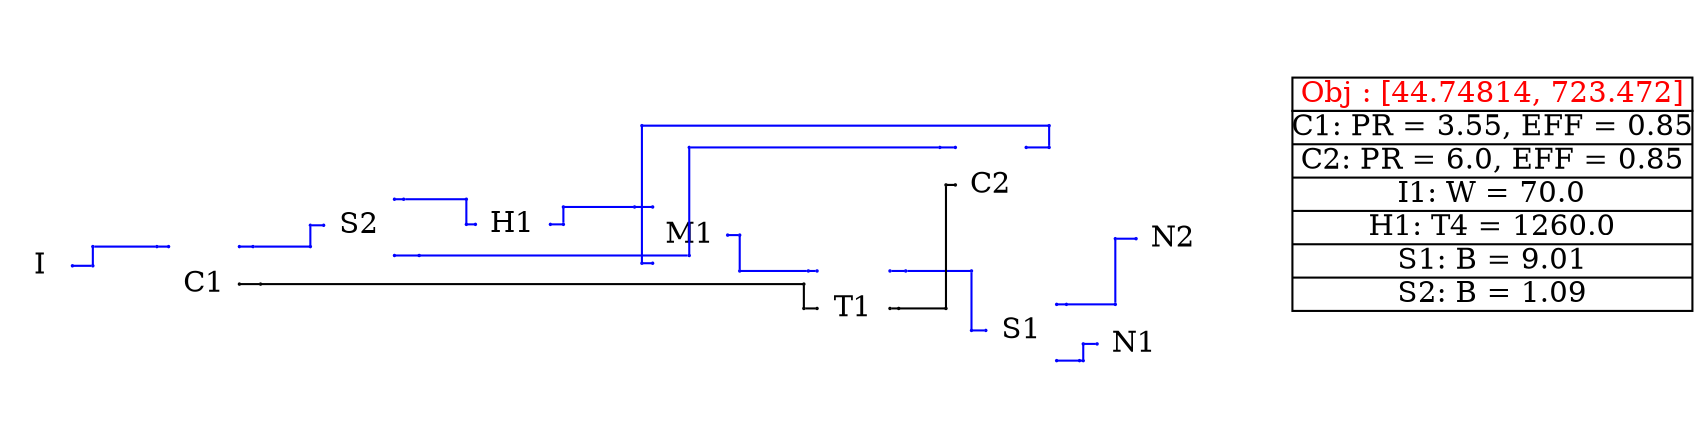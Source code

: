 graph sample22 {
	sizeNode1 [label="" color=white fixedsize=true height=0.01 pos="0,0!" shape=point width=0.01]
	sizeNode2 [label="" color=white fixedsize=true height=0.01 pos="7.888888888888889,2.69125!" shape=point width=0.01]
	configuration [label="{C1:  PR = 3.55, EFF = 0.85|C2:  PR = 6.0, EFF = 0.85|I1:  W = 70.0|H1:  T4 = 1260.0|S1:  B = 9.01|S2:  B = 1.09}" color=black fixedsize=true height=1.3333333333333333 pos="9.88888888888889,1.345625!" shape=record width=2.6666666666666665]
	obj [label="Obj : [44.74814, 723.472]" color=black fixedsize=true fontcolor=red height=0.2222222222222222 pos="9.88888888888889,2.1234027777777778!" shape=box width=2.6666666666666665]
	graph [layout=neato overlap=true]
	1 [label="" color=white height=0 image="C:\Users\57725\Desktop\work\component\\I.png" pos="0.207068775222771,0.9797708882541443!" shape=box width=0]
	"1Label" [label=I color=white fixedsize=true height=0.2222222222222222 pos="0.207068775222771,0.9797708882541443!" shape=box style=filled width=0.2222222222222222]
	2 [label="" color=white height=0 image="C:\Users\57725\Desktop\work\component\\C.png" pos="1.2993750796297792,0.8578351657990368!" shape=box width=0]
	"2Label" [label=C1 color=white fixedsize=true height=0.2222222222222222 pos="1.2993750796297792,0.8578351657990368!" shape=box style=filled width=0.2222222222222222]
	3 [label="" color=white height=0 image="C:\Users\57725\Desktop\work\component\\S.png" pos="2.3331501500631924,1.2499198284611113!" shape=box width=0]
	"3Label" [label=S2 color=white fixedsize=true height=0.2222222222222222 pos="2.3331501500631924,1.2499198284611113!" shape=box style=filled width=0.2222222222222222]
	4 [label="" color=white height=0 image="C:\Users\57725\Desktop\work\component\\T.png" pos="5.629563564701259,0.6954812353582027!" shape=box width=0]
	"4Label" [label=T1 color=white fixedsize=true height=0.2222222222222222 pos="5.629563564701259,0.6954812353582027!" shape=box style=filled width=0.2222222222222222]
	5 [label="" color=white height=0 image="C:\Users\57725\Desktop\work\component\\H.png" pos="3.358819649726324,1.2559970574841453!" shape=box width=0]
	"5Label" [label=H1 color=white fixedsize=true height=0.2222222222222222 pos="3.358819649726324,1.2559970574841453!" shape=box style=filled width=0.2222222222222222]
	6 [label="" color=white height=0 image="C:\Users\57725\Desktop\work\component\\C.png" pos="6.544592579890972,1.5189545045134822!" shape=box width=0]
	"6Label" [label=C2 color=white fixedsize=true height=0.2222222222222222 pos="6.544592579890972,1.5189545045134822!" shape=box style=filled width=0.2222222222222222]
	7 [label="" color=white height=0 image="C:\Users\57725\Desktop\work\component\\M.png" pos="4.540470133717692,1.184457446850059!" shape=box width=0]
	"7Label" [label=M1 color=white fixedsize=true height=0.2222222222222222 pos="4.540470133717692,1.184457446850059!" shape=box style=filled width=0.2222222222222222]
	8 [label="" color=white height=0 image="C:\Users\57725\Desktop\work\component\\S.png" pos="6.747629109221104,0.5490136797865005!" shape=box width=0]
	"8Label" [label=S1 color=white fixedsize=true height=0.2222222222222222 pos="6.747629109221104,0.5490136797865005!" shape=box style=filled width=0.2222222222222222]
	9 [label="" color=white height=0 image="C:\Users\57725\Desktop\work\component\\N.png" pos="7.503398751294706,0.4590266300696702!" shape=box width=0]
	"9Label" [label=N1 color=white fixedsize=true height=0.2222222222222222 pos="7.503398751294706,0.4590266300696702!" shape=box style=filled width=0.2222222222222222]
	10 [label="" color=white height=0 image="C:\Users\57725\Desktop\work\component\\N.png" pos="7.763290314222136,1.16053521797088!" shape=box width=0]
	"10Label" [label=N2 color=white fixedsize=true height=0.2222222222222222 pos="7.763290314222136,1.16053521797088!" shape=box style=filled width=0.2222222222222222]
	"1_e" [label="" color=blue fixedsize=true height=0.01 pos="0.4223465530005488,0.9797708882541443!" shape=point width=0.01]
	"1s_e" [label="" color=blue fixedsize=true height=0.01 pos="0.5583984440796788,0.9797708882541443!" shape=point width=0.01]
	"1_e" -- "1s_e" [color=blue]
	C1_nw [label="" color=blue fixedsize=true height=0.01 pos="1.063263968518668,1.1078351657990368!" shape=point width=0.01]
	C1t_nw [label="" color=blue fixedsize=true height=0.01 pos="0.9851653691350134,1.1078351657990368!" shape=point width=0.01]
	C1_nw -- C1t_nw [color=blue]
	blankNode195 [label="" color=blue fixedsize=true height=0.01 pos="0.5583984440796788,1.1078351657990368!" shape=point width=0.01]
	"1s_e" -- blankNode195 [color=blue]
	blankNode195 -- C1t_nw [color=blue]
	C1_ne [label="" color=blue fixedsize=true height=0.01 pos="1.5354861907408903,1.1078351657990368!" shape=point width=0.01]
	C1s_ne [label="" color=blue fixedsize=true height=0.01 pos="1.6262657955087316,1.1078351657990368!" shape=point width=0.01]
	C1_ne -- C1s_ne [color=blue]
	S2_w [label="" color=blue fixedsize=true height=0.01 pos="2.097039038952081,1.2499198284611113!" shape=point width=0.01]
	S2t_w [label="" color=blue fixedsize=true height=0.01 pos="2.008478101182418,1.2499198284611113!" shape=point width=0.01]
	S2_w -- S2t_w [color=blue]
	blankNode196 [label="" color=blue fixedsize=true height=0.01 pos="2.008478101182418,1.1078351657990368!" shape=point width=0.01]
	C1s_ne -- blankNode196 [color=blue]
	blankNode196 -- S2t_w [color=blue]
	C1_e [label="" color=black fixedsize=true height=0.01 pos="1.5354861907408903,0.8578351657990368!" shape=point width=0.01]
	C1s_e [label="" color=black fixedsize=true height=0.01 pos="1.6763506909831176,0.8578351657990368!" shape=point width=0.01]
	C1_e -- C1s_e [color=black]
	T1_w [label="" color=black fixedsize=true height=0.01 pos="5.386508009145704,0.6954812353582027!" shape=point width=0.01]
	T1t_w [label="" color=black fixedsize=true height=0.01 pos="5.298497758218442,0.6954812353582027!" shape=point width=0.01]
	T1_w -- T1t_w [color=black]
	blankNode197 [label="" color=black fixedsize=true height=0.01 pos="5.298497758218442,0.8578351657990368!" shape=point width=0.01]
	C1s_e -- blankNode197 [color=black]
	blankNode197 -- T1t_w [color=black]
	S2_ne [label="" color=blue fixedsize=true height=0.01 pos="2.5692612611743035,1.4235309395722224!" shape=point width=0.01]
	S2s_ne [label="" color=blue fixedsize=true height=0.01 pos="2.6304451582649446,1.4235309395722224!" shape=point width=0.01]
	S2_ne -- S2s_ne [color=blue]
	H1_w [label="" color=blue fixedsize=true height=0.01 pos="3.108819649726324,1.2559970574841453!" shape=point width=0.01]
	H1t_w [label="" color=blue fixedsize=true height=0.01 pos="3.0484720870566764,1.2559970574841453!" shape=point width=0.01]
	H1_w -- H1t_w [color=blue]
	blankNode198 [label="" color=blue fixedsize=true height=0.01 pos="3.0484720870566764,1.4235309395722224!" shape=point width=0.01]
	S2s_ne -- blankNode198 [color=blue]
	blankNode198 -- H1t_w [color=blue]
	S2_se [label="" color=blue fixedsize=true height=0.01 pos="2.5692612611743035,1.0485309395722224!" shape=point width=0.01]
	S2s_se [label="" color=blue fixedsize=true height=0.01 pos="2.733812708843879,1.0485309395722224!" shape=point width=0.01]
	S2_se -- S2s_se [color=blue]
	C2_nw [label="" color=blue fixedsize=true height=0.01 pos="6.308481468779862,1.7689545045134822!" shape=point width=0.01]
	C2t_nw [label="" color=blue fixedsize=true height=0.01 pos="6.204646733389809,1.7689545045134822!" shape=point width=0.01]
	C2_nw -- C2t_nw [color=blue]
	blankNode199 [label="" color=blue fixedsize=true height=0.01 pos="4.534443471445073,1.0485309395722224!" shape=point width=0.01]
	blankNode200 [label="" color=blue fixedsize=true height=0.01 pos="4.534443471445073,1.7689545045134822!" shape=point width=0.01]
	S2s_se -- blankNode199 [color=blue]
	blankNode199 -- blankNode200 [color=blue]
	blankNode200 -- C2t_nw [color=blue]
	H1_e [label="" color=blue fixedsize=true height=0.01 pos="3.6088196497263234,1.2559970574841453!" shape=point width=0.01]
	H1s_e [label="" color=blue fixedsize=true height=0.01 pos="3.695334201637389,1.2559970574841453!" shape=point width=0.01]
	H1_e -- H1s_e [color=blue]
	M1_nw [label="" color=blue fixedsize=true height=0.01 pos="4.290470133717692,1.371957446850059!" shape=point width=0.01]
	M1t_nw [label="" color=blue fixedsize=true height=0.01 pos="4.169846773616232,1.371957446850059!" shape=point width=0.01]
	M1_nw -- M1t_nw [color=blue]
	blankNode201 [label="" color=blue fixedsize=true height=0.01 pos="3.695334201637389,1.371957446850059!" shape=point width=0.01]
	H1s_e -- blankNode201 [color=blue]
	blankNode201 -- M1t_nw [color=blue]
	M1_e [label="" color=blue fixedsize=true height=0.01 pos="4.790470133717692,1.184457446850059!" shape=point width=0.01]
	M1s_e [label="" color=blue fixedsize=true height=0.01 pos="4.870878394231568,1.184457446850059!" shape=point width=0.01]
	M1_e -- M1s_e [color=blue]
	T1_nw [label="" color=blue fixedsize=true height=0.01 pos="5.386508009145704,0.9454812353582027!" shape=point width=0.01]
	T1t_nw [label="" color=blue fixedsize=true height=0.01 pos="5.328412376213405,0.9454812353582027!" shape=point width=0.01]
	T1_nw -- T1t_nw [color=blue]
	blankNode202 [label="" color=blue fixedsize=true height=0.01 pos="4.870878394231568,0.9454812353582027!" shape=point width=0.01]
	M1s_e -- blankNode202 [color=blue]
	blankNode202 -- T1t_nw [color=blue]
	T1_ne [label="" color=blue fixedsize=true height=0.01 pos="5.8726191202568145,0.9454812353582027!" shape=point width=0.01]
	T1s_ne [label="" color=blue fixedsize=true height=0.01 pos="5.97750298159818,0.9454812353582027!" shape=point width=0.01]
	T1_ne -- T1s_ne [color=blue]
	S1_w [label="" color=blue fixedsize=true height=0.01 pos="6.511517998109992,0.5490136797865005!" shape=point width=0.01]
	S1t_w [label="" color=blue fixedsize=true height=0.01 pos="6.416028728667152,0.5490136797865005!" shape=point width=0.01]
	S1_w -- S1t_w [color=blue]
	blankNode203 [label="" color=blue fixedsize=true height=0.01 pos="6.416028728667152,0.9454812353582027!" shape=point width=0.01]
	T1s_ne -- blankNode203 [color=blue]
	blankNode203 -- S1t_w [color=blue]
	T1_e [label="" color=black fixedsize=true height=0.01 pos="5.8726191202568145,0.6954812353582027!" shape=point width=0.01]
	T1s_e [label="" color=black fixedsize=true height=0.01 pos="5.930931916365724,0.6954812353582027!" shape=point width=0.01]
	T1_e -- T1s_e [color=black]
	C2_w [label="" color=black fixedsize=true height=0.01 pos="6.308481468779862,1.5189545045134822!" shape=point width=0.01]
	C2t_w [label="" color=black fixedsize=true height=0.01 pos="6.245950848323819,1.5189545045134822!" shape=point width=0.01]
	C2_w -- C2t_w [color=black]
	blankNode204 [label="" color=black fixedsize=true height=0.01 pos="6.245950848323819,0.6954812353582027!" shape=point width=0.01]
	T1s_e -- blankNode204 [color=black]
	blankNode204 -- C2t_w [color=black]
	S1_se [label="" color=blue fixedsize=true height=0.01 pos="6.983740220332215,0.3476247908976116!" shape=point width=0.01]
	S1s_se [label="" color=blue fixedsize=true height=0.01 pos="7.136370221332413,0.3476247908976116!" shape=point width=0.01]
	S1_se -- S1s_se [color=blue]
	N1_w [label="" color=blue fixedsize=true height=0.01 pos="7.253398751294706,0.4590266300696702!" shape=point width=0.01]
	N1t_w [label="" color=blue fixedsize=true height=0.01 pos="7.161099242951274,0.4590266300696702!" shape=point width=0.01]
	N1_w -- N1t_w [color=blue]
	blankNode205 [label="" color=blue fixedsize=true height=0.01 pos="7.161099242951274,0.3476247908976116!" shape=point width=0.01]
	S1s_se -- blankNode205 [color=blue]
	blankNode205 -- N1t_w [color=blue]
	S1_ne [label="" color=blue fixedsize=true height=0.01 pos="6.983740220332215,0.7226247908976116!" shape=point width=0.01]
	S1s_ne [label="" color=blue fixedsize=true height=0.01 pos="7.0492000235228405,0.7226247908976116!" shape=point width=0.01]
	S1_ne -- S1s_ne [color=blue]
	N2_w [label="" color=blue fixedsize=true height=0.01 pos="7.513290314222136,1.16053521797088!" shape=point width=0.01]
	N2t_w [label="" color=blue fixedsize=true height=0.01 pos="7.374923057189507,1.16053521797088!" shape=point width=0.01]
	N2_w -- N2t_w [color=blue]
	blankNode206 [label="" color=blue fixedsize=true height=0.01 pos="7.374923057189507,0.7226247908976116!" shape=point width=0.01]
	S1s_ne -- blankNode206 [color=blue]
	blankNode206 -- N2t_w [color=blue]
	M1_sw [label="" color=blue fixedsize=true height=0.01 pos="4.290470133717692,0.996957446850059!" shape=point width=0.01]
	M1s_sw [label="" color=blue fixedsize=true height=0.01 pos="4.218867582971316,0.996957446850059!" shape=point width=0.01]
	M1_sw -- M1s_sw [color=blue]
	C2_ne [label="" color=blue fixedsize=true height=0.01 pos="6.780703691002084,1.7689545045134822!" shape=point width=0.01]
	C2t_ne [label="" color=blue fixedsize=true height=0.01 pos="6.933713088725773,1.7689545045134822!" shape=point width=0.01]
	C2_ne -- C2t_ne [color=blue]
	blankNode207 [label="" color=blue fixedsize=true height=0.01 pos="4.218867582971316,1.914018298793997!" shape=point width=0.01]
	blankNode208 [label="" color=blue fixedsize=true height=0.01 pos="6.933713088725773,1.914018298793997!" shape=point width=0.01]
	M1s_sw -- blankNode207 [color=blue]
	blankNode207 -- blankNode208 [color=blue]
	blankNode208 -- C2t_ne [color=blue]
}
